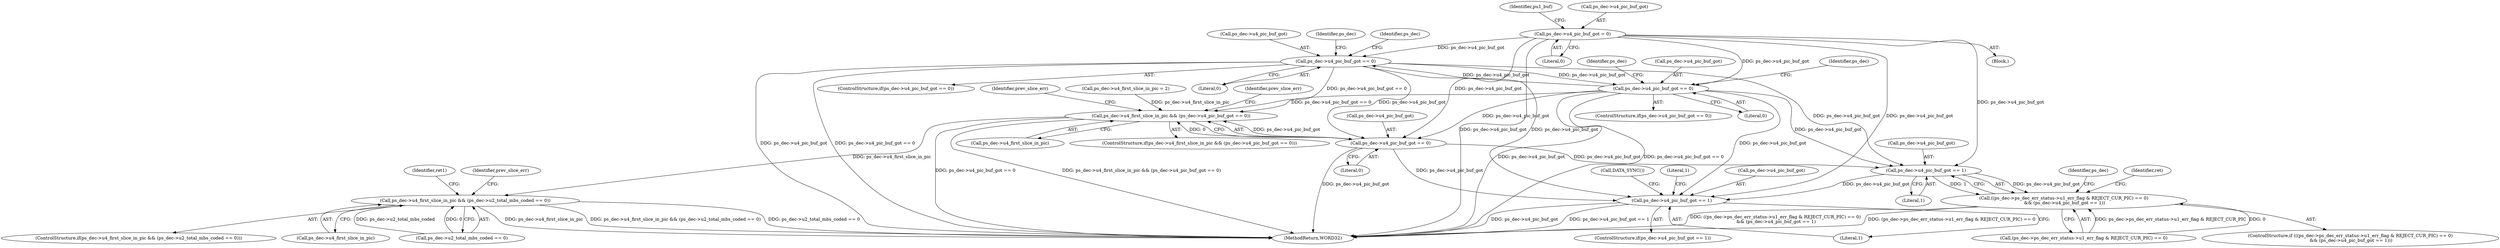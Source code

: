 digraph "0_Android_0b23c81c3dd9ec38f7e6806a3955fed1925541a0@pointer" {
"1000970" [label="(Call,ps_dec->u4_pic_buf_got = 0)"];
"1001079" [label="(Call,ps_dec->u4_pic_buf_got == 0)"];
"1001238" [label="(Call,ps_dec->u4_pic_buf_got == 0)"];
"1001512" [label="(Call,ps_dec->u4_first_slice_in_pic && (ps_dec->u4_pic_buf_got == 0))"];
"1001529" [label="(Call,ps_dec->u4_first_slice_in_pic && (ps_dec->u2_total_mbs_coded == 0))"];
"1001516" [label="(Call,ps_dec->u4_pic_buf_got == 0)"];
"1001881" [label="(Call,ps_dec->u4_pic_buf_got == 1)"];
"1001871" [label="(Call,((ps_dec->ps_dec_err_status->u1_err_flag & REJECT_CUR_PIC) == 0)\n && (ps_dec->u4_pic_buf_got == 1))"];
"1002173" [label="(Call,ps_dec->u4_pic_buf_got == 1)"];
"1001539" [label="(Identifier,prev_slice_err)"];
"1001237" [label="(ControlStructure,if(ps_dec->u4_pic_buf_got == 0))"];
"1002226" [label="(MethodReturn,WORD32)"];
"1001245" [label="(Identifier,ps_dec)"];
"1002177" [label="(Literal,1)"];
"1002172" [label="(ControlStructure,if(ps_dec->u4_pic_buf_got == 1))"];
"1001530" [label="(Call,ps_dec->u4_first_slice_in_pic)"];
"1001881" [label="(Call,ps_dec->u4_pic_buf_got == 1)"];
"1000978" [label="(Identifier,pu1_buf)"];
"1001238" [label="(Call,ps_dec->u4_pic_buf_got == 0)"];
"1001080" [label="(Call,ps_dec->u4_pic_buf_got)"];
"1001872" [label="(Call,(ps_dec->ps_dec_err_status->u1_err_flag & REJECT_CUR_PIC) == 0)"];
"1000928" [label="(Call,ps_dec->u4_first_slice_in_pic = 2)"];
"1000971" [label="(Call,ps_dec->u4_pic_buf_got)"];
"1001529" [label="(Call,ps_dec->u4_first_slice_in_pic && (ps_dec->u2_total_mbs_coded == 0))"];
"1001894" [label="(Identifier,ps_dec)"];
"1001078" [label="(ControlStructure,if(ps_dec->u4_pic_buf_got == 0))"];
"1001239" [label="(Call,ps_dec->u4_pic_buf_got)"];
"1001885" [label="(Literal,1)"];
"1000156" [label="(Block,)"];
"1002174" [label="(Call,ps_dec->u4_pic_buf_got)"];
"1001513" [label="(Call,ps_dec->u4_first_slice_in_pic)"];
"1001526" [label="(Identifier,prev_slice_err)"];
"1001512" [label="(Call,ps_dec->u4_first_slice_in_pic && (ps_dec->u4_pic_buf_got == 0))"];
"1001516" [label="(Call,ps_dec->u4_pic_buf_got == 0)"];
"1001871" [label="(Call,((ps_dec->ps_dec_err_status->u1_err_flag & REJECT_CUR_PIC) == 0)\n && (ps_dec->u4_pic_buf_got == 1))"];
"1002218" [label="(Call,DATA_SYNC())"];
"1001088" [label="(Identifier,ps_dec)"];
"1000974" [label="(Literal,0)"];
"1001079" [label="(Call,ps_dec->u4_pic_buf_got == 0)"];
"1001888" [label="(Identifier,ret)"];
"1001083" [label="(Literal,0)"];
"1002181" [label="(Literal,1)"];
"1001511" [label="(ControlStructure,if(ps_dec->u4_first_slice_in_pic && (ps_dec->u4_pic_buf_got == 0)))"];
"1001517" [label="(Call,ps_dec->u4_pic_buf_got)"];
"1001533" [label="(Call,ps_dec->u2_total_mbs_coded == 0)"];
"1001882" [label="(Call,ps_dec->u4_pic_buf_got)"];
"1002173" [label="(Call,ps_dec->u4_pic_buf_got == 1)"];
"1001522" [label="(Identifier,prev_slice_err)"];
"1000970" [label="(Call,ps_dec->u4_pic_buf_got = 0)"];
"1001870" [label="(ControlStructure,if (((ps_dec->ps_dec_err_status->u1_err_flag & REJECT_CUR_PIC) == 0)\n && (ps_dec->u4_pic_buf_got == 1)))"];
"1001118" [label="(Identifier,ps_dec)"];
"1001242" [label="(Literal,0)"];
"1001542" [label="(Identifier,ret1)"];
"1001265" [label="(Identifier,ps_dec)"];
"1001520" [label="(Literal,0)"];
"1001528" [label="(ControlStructure,if(ps_dec->u4_first_slice_in_pic && (ps_dec->u2_total_mbs_coded == 0)))"];
"1000970" -> "1000156"  [label="AST: "];
"1000970" -> "1000974"  [label="CFG: "];
"1000971" -> "1000970"  [label="AST: "];
"1000974" -> "1000970"  [label="AST: "];
"1000978" -> "1000970"  [label="CFG: "];
"1000970" -> "1002226"  [label="DDG: ps_dec->u4_pic_buf_got"];
"1000970" -> "1001079"  [label="DDG: ps_dec->u4_pic_buf_got"];
"1000970" -> "1001238"  [label="DDG: ps_dec->u4_pic_buf_got"];
"1000970" -> "1001516"  [label="DDG: ps_dec->u4_pic_buf_got"];
"1000970" -> "1001881"  [label="DDG: ps_dec->u4_pic_buf_got"];
"1000970" -> "1002173"  [label="DDG: ps_dec->u4_pic_buf_got"];
"1001079" -> "1001078"  [label="AST: "];
"1001079" -> "1001083"  [label="CFG: "];
"1001080" -> "1001079"  [label="AST: "];
"1001083" -> "1001079"  [label="AST: "];
"1001088" -> "1001079"  [label="CFG: "];
"1001118" -> "1001079"  [label="CFG: "];
"1001079" -> "1002226"  [label="DDG: ps_dec->u4_pic_buf_got"];
"1001079" -> "1002226"  [label="DDG: ps_dec->u4_pic_buf_got == 0"];
"1001238" -> "1001079"  [label="DDG: ps_dec->u4_pic_buf_got"];
"1001079" -> "1001238"  [label="DDG: ps_dec->u4_pic_buf_got"];
"1001079" -> "1001512"  [label="DDG: ps_dec->u4_pic_buf_got == 0"];
"1001079" -> "1001516"  [label="DDG: ps_dec->u4_pic_buf_got"];
"1001079" -> "1001881"  [label="DDG: ps_dec->u4_pic_buf_got"];
"1001079" -> "1002173"  [label="DDG: ps_dec->u4_pic_buf_got"];
"1001238" -> "1001237"  [label="AST: "];
"1001238" -> "1001242"  [label="CFG: "];
"1001239" -> "1001238"  [label="AST: "];
"1001242" -> "1001238"  [label="AST: "];
"1001245" -> "1001238"  [label="CFG: "];
"1001265" -> "1001238"  [label="CFG: "];
"1001238" -> "1002226"  [label="DDG: ps_dec->u4_pic_buf_got"];
"1001238" -> "1002226"  [label="DDG: ps_dec->u4_pic_buf_got == 0"];
"1001238" -> "1001512"  [label="DDG: ps_dec->u4_pic_buf_got == 0"];
"1001238" -> "1001516"  [label="DDG: ps_dec->u4_pic_buf_got"];
"1001238" -> "1001881"  [label="DDG: ps_dec->u4_pic_buf_got"];
"1001238" -> "1002173"  [label="DDG: ps_dec->u4_pic_buf_got"];
"1001512" -> "1001511"  [label="AST: "];
"1001512" -> "1001513"  [label="CFG: "];
"1001512" -> "1001516"  [label="CFG: "];
"1001513" -> "1001512"  [label="AST: "];
"1001516" -> "1001512"  [label="AST: "];
"1001522" -> "1001512"  [label="CFG: "];
"1001526" -> "1001512"  [label="CFG: "];
"1001512" -> "1002226"  [label="DDG: ps_dec->u4_first_slice_in_pic && (ps_dec->u4_pic_buf_got == 0)"];
"1001512" -> "1002226"  [label="DDG: ps_dec->u4_pic_buf_got == 0"];
"1000928" -> "1001512"  [label="DDG: ps_dec->u4_first_slice_in_pic"];
"1001516" -> "1001512"  [label="DDG: ps_dec->u4_pic_buf_got"];
"1001516" -> "1001512"  [label="DDG: 0"];
"1001512" -> "1001529"  [label="DDG: ps_dec->u4_first_slice_in_pic"];
"1001529" -> "1001528"  [label="AST: "];
"1001529" -> "1001530"  [label="CFG: "];
"1001529" -> "1001533"  [label="CFG: "];
"1001530" -> "1001529"  [label="AST: "];
"1001533" -> "1001529"  [label="AST: "];
"1001539" -> "1001529"  [label="CFG: "];
"1001542" -> "1001529"  [label="CFG: "];
"1001529" -> "1002226"  [label="DDG: ps_dec->u4_first_slice_in_pic"];
"1001529" -> "1002226"  [label="DDG: ps_dec->u4_first_slice_in_pic && (ps_dec->u2_total_mbs_coded == 0)"];
"1001529" -> "1002226"  [label="DDG: ps_dec->u2_total_mbs_coded == 0"];
"1001533" -> "1001529"  [label="DDG: ps_dec->u2_total_mbs_coded"];
"1001533" -> "1001529"  [label="DDG: 0"];
"1001516" -> "1001520"  [label="CFG: "];
"1001517" -> "1001516"  [label="AST: "];
"1001520" -> "1001516"  [label="AST: "];
"1001516" -> "1002226"  [label="DDG: ps_dec->u4_pic_buf_got"];
"1001516" -> "1001881"  [label="DDG: ps_dec->u4_pic_buf_got"];
"1001516" -> "1002173"  [label="DDG: ps_dec->u4_pic_buf_got"];
"1001881" -> "1001871"  [label="AST: "];
"1001881" -> "1001885"  [label="CFG: "];
"1001882" -> "1001881"  [label="AST: "];
"1001885" -> "1001881"  [label="AST: "];
"1001871" -> "1001881"  [label="CFG: "];
"1001881" -> "1001871"  [label="DDG: ps_dec->u4_pic_buf_got"];
"1001881" -> "1001871"  [label="DDG: 1"];
"1001881" -> "1002173"  [label="DDG: ps_dec->u4_pic_buf_got"];
"1001871" -> "1001870"  [label="AST: "];
"1001871" -> "1001872"  [label="CFG: "];
"1001872" -> "1001871"  [label="AST: "];
"1001888" -> "1001871"  [label="CFG: "];
"1001894" -> "1001871"  [label="CFG: "];
"1001871" -> "1002226"  [label="DDG: (ps_dec->ps_dec_err_status->u1_err_flag & REJECT_CUR_PIC) == 0"];
"1001871" -> "1002226"  [label="DDG: ((ps_dec->ps_dec_err_status->u1_err_flag & REJECT_CUR_PIC) == 0)\n && (ps_dec->u4_pic_buf_got == 1)"];
"1001872" -> "1001871"  [label="DDG: ps_dec->ps_dec_err_status->u1_err_flag & REJECT_CUR_PIC"];
"1001872" -> "1001871"  [label="DDG: 0"];
"1002173" -> "1002172"  [label="AST: "];
"1002173" -> "1002177"  [label="CFG: "];
"1002174" -> "1002173"  [label="AST: "];
"1002177" -> "1002173"  [label="AST: "];
"1002181" -> "1002173"  [label="CFG: "];
"1002218" -> "1002173"  [label="CFG: "];
"1002173" -> "1002226"  [label="DDG: ps_dec->u4_pic_buf_got"];
"1002173" -> "1002226"  [label="DDG: ps_dec->u4_pic_buf_got == 1"];
}

